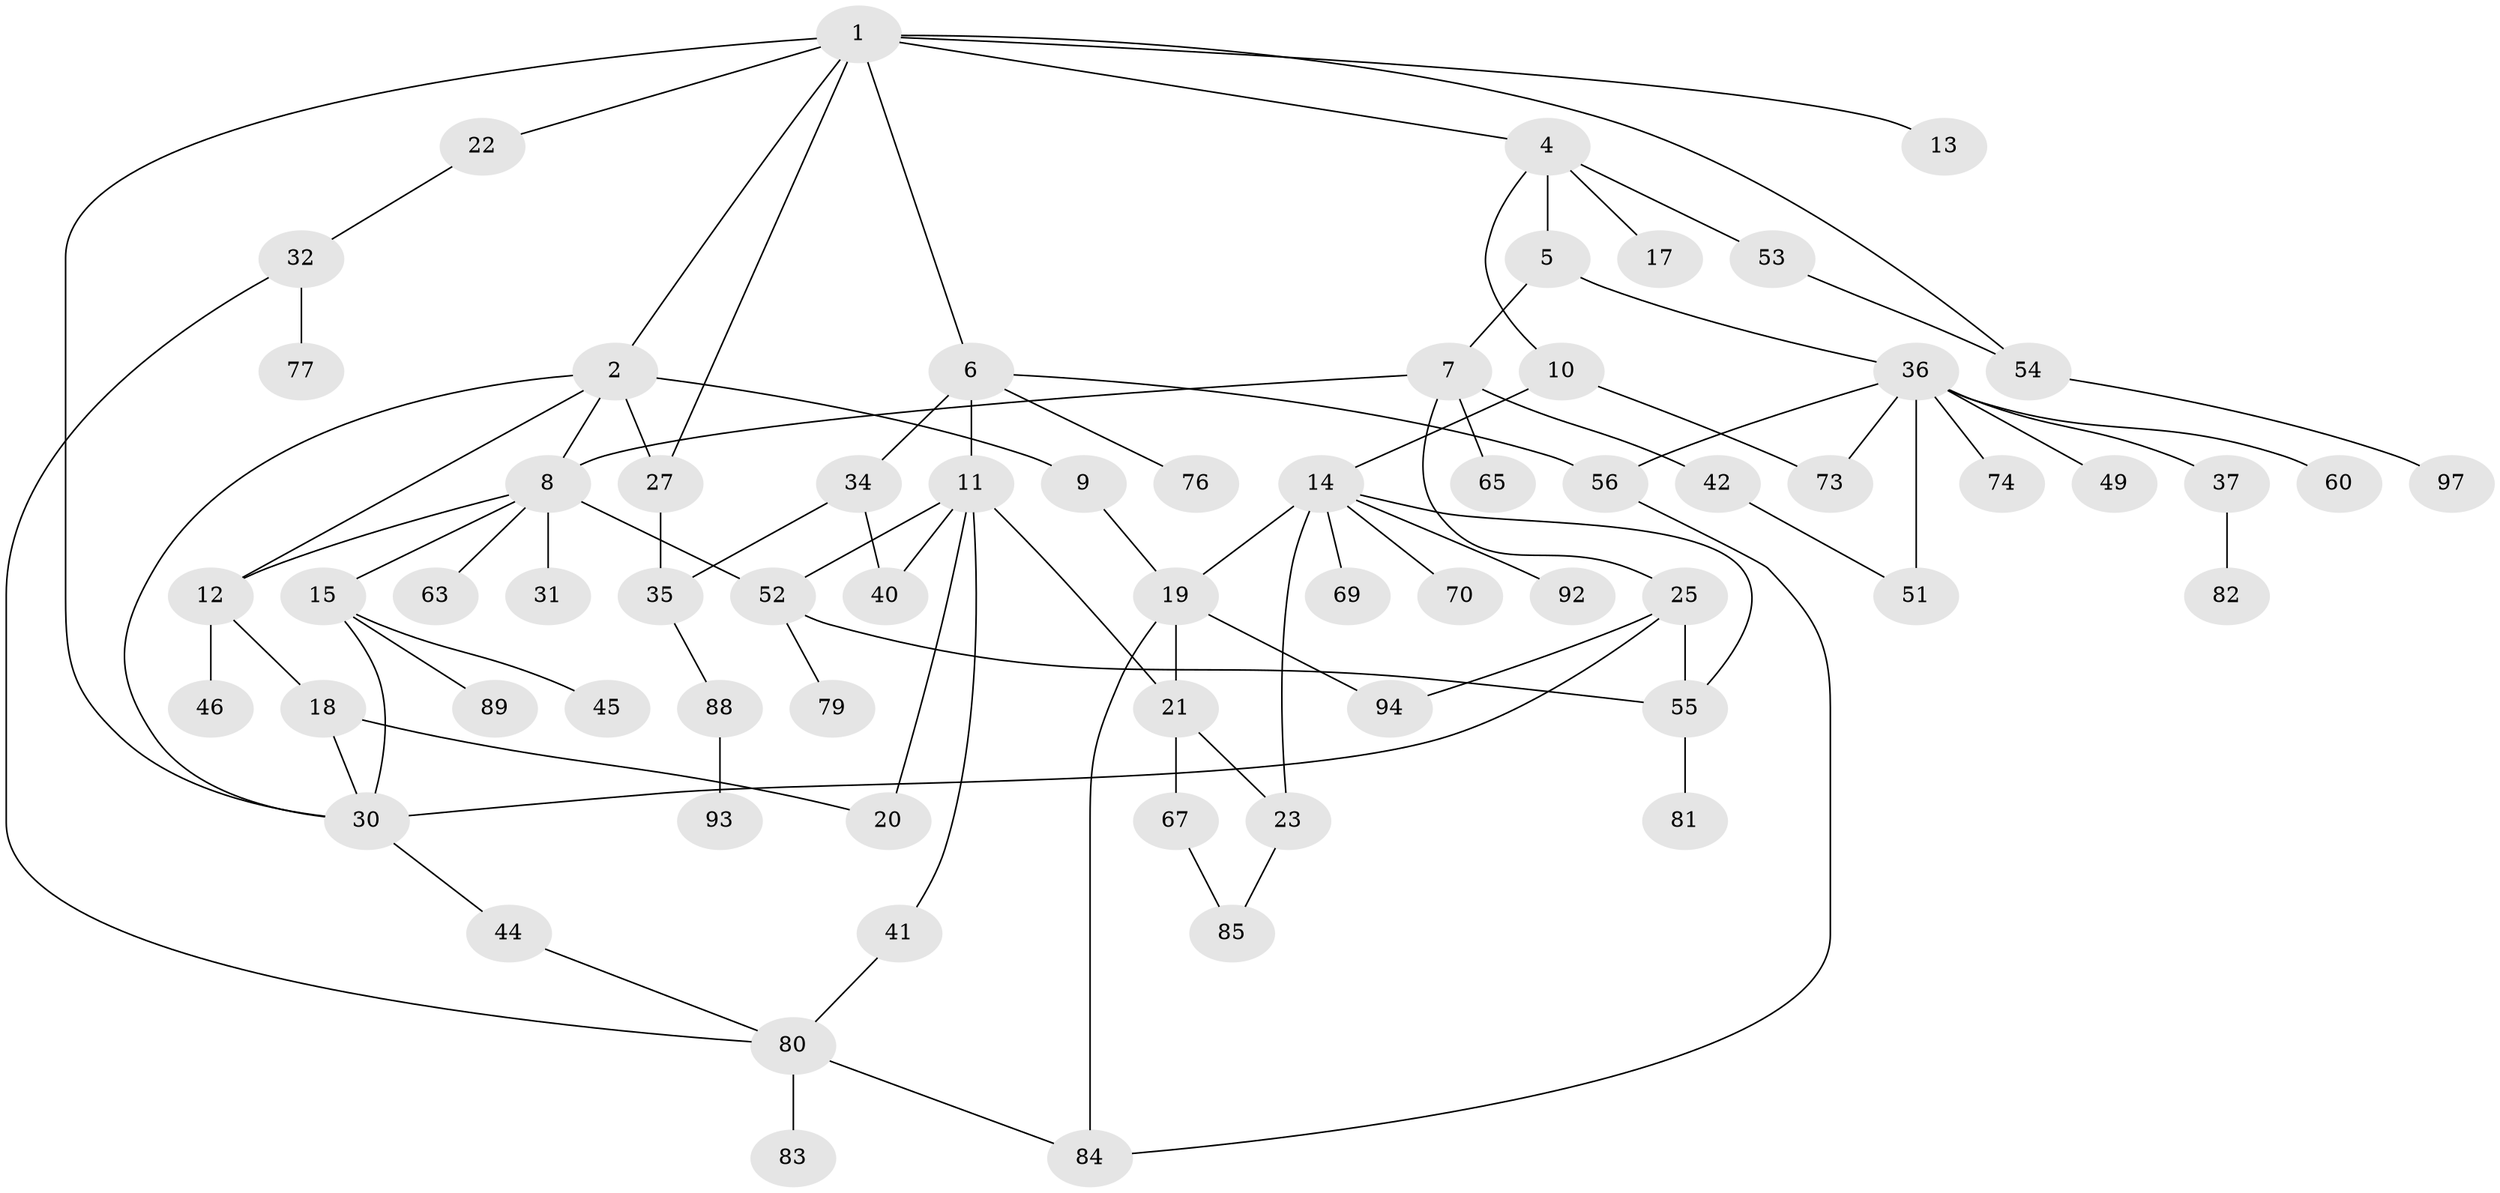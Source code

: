 // original degree distribution, {2: 0.33, 6: 0.03, 8: 0.01, 5: 0.05, 4: 0.09, 3: 0.21, 1: 0.27, 7: 0.01}
// Generated by graph-tools (version 1.1) at 2025/38/02/21/25 10:38:51]
// undirected, 66 vertices, 91 edges
graph export_dot {
graph [start="1"]
  node [color=gray90,style=filled];
  1 [super="+3"];
  2;
  4 [super="+24"];
  5 [super="+61"];
  6 [super="+43"];
  7 [super="+39"];
  8 [super="+26"];
  9 [super="+98"];
  10;
  11 [super="+16"];
  12 [super="+29"];
  13;
  14 [super="+58"];
  15 [super="+62"];
  17;
  18;
  19 [super="+64"];
  20 [super="+78"];
  21 [super="+28"];
  22;
  23;
  25 [super="+38"];
  27;
  30 [super="+33"];
  31;
  32 [super="+47"];
  34;
  35 [super="+68"];
  36 [super="+50"];
  37;
  40 [super="+71"];
  41 [super="+95"];
  42 [super="+91"];
  44 [super="+48"];
  45 [super="+59"];
  46;
  49 [super="+66"];
  51;
  52;
  53;
  54 [super="+100"];
  55 [super="+57"];
  56 [super="+72"];
  60;
  63;
  65;
  67 [super="+75"];
  69;
  70;
  73;
  74;
  76;
  77;
  79 [super="+96"];
  80 [super="+87"];
  81 [super="+86"];
  82 [super="+99"];
  83;
  84;
  85 [super="+90"];
  88;
  89;
  92;
  93;
  94;
  97;
  1 -- 2;
  1 -- 4;
  1 -- 6;
  1 -- 13;
  1 -- 54;
  1 -- 22;
  1 -- 27;
  1 -- 30;
  2 -- 8;
  2 -- 9;
  2 -- 12;
  2 -- 27;
  2 -- 30;
  4 -- 5;
  4 -- 10;
  4 -- 17;
  4 -- 53;
  5 -- 7;
  5 -- 36;
  6 -- 11;
  6 -- 34;
  6 -- 76;
  6 -- 56;
  7 -- 25;
  7 -- 42;
  7 -- 65;
  7 -- 8;
  8 -- 15;
  8 -- 52;
  8 -- 12;
  8 -- 31;
  8 -- 63;
  9 -- 19;
  10 -- 14;
  10 -- 73;
  11 -- 21;
  11 -- 40;
  11 -- 41;
  11 -- 52;
  11 -- 20;
  12 -- 18;
  12 -- 46;
  14 -- 19;
  14 -- 70;
  14 -- 92;
  14 -- 23;
  14 -- 69;
  14 -- 55;
  15 -- 45;
  15 -- 89;
  15 -- 30;
  18 -- 20;
  18 -- 30;
  19 -- 84;
  19 -- 94;
  19 -- 21;
  21 -- 23;
  21 -- 67;
  22 -- 32;
  23 -- 85;
  25 -- 94;
  25 -- 55;
  25 -- 30;
  27 -- 35;
  30 -- 44;
  32 -- 80;
  32 -- 77;
  34 -- 35;
  34 -- 40;
  35 -- 88;
  36 -- 37;
  36 -- 49;
  36 -- 51;
  36 -- 60;
  36 -- 73;
  36 -- 56;
  36 -- 74;
  37 -- 82;
  41 -- 80;
  42 -- 51;
  44 -- 80;
  52 -- 55;
  52 -- 79;
  53 -- 54;
  54 -- 97;
  55 -- 81;
  56 -- 84;
  67 -- 85;
  80 -- 83;
  80 -- 84;
  88 -- 93;
}

